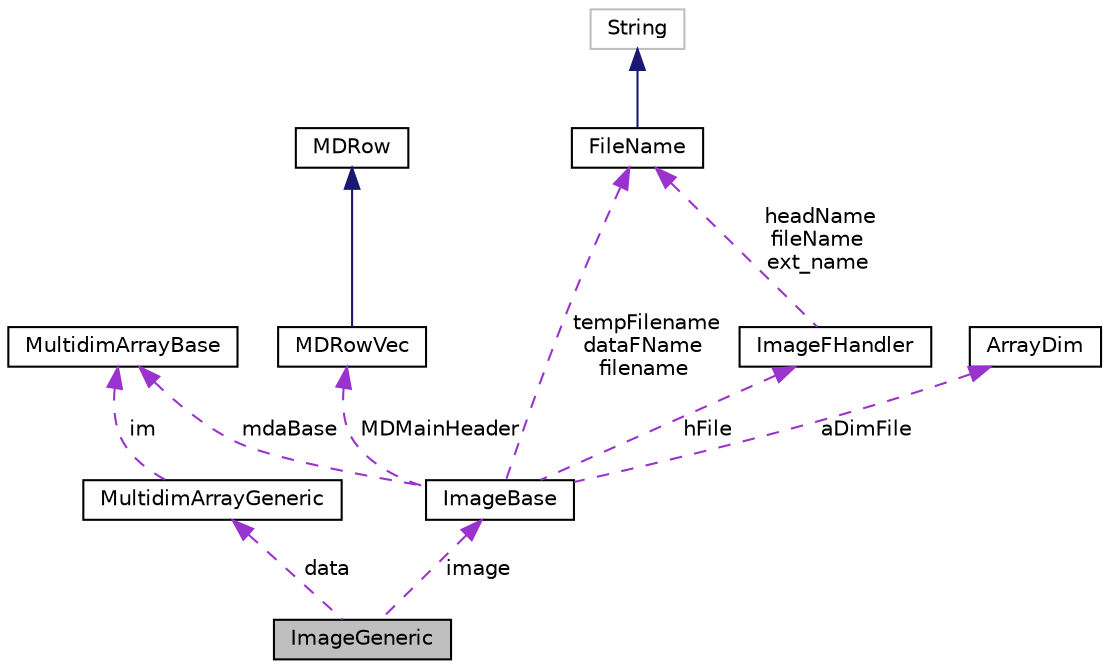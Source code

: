 digraph "ImageGeneric"
{
  edge [fontname="Helvetica",fontsize="10",labelfontname="Helvetica",labelfontsize="10"];
  node [fontname="Helvetica",fontsize="10",shape=record];
  Node1 [label="ImageGeneric",height=0.2,width=0.4,color="black", fillcolor="grey75", style="filled", fontcolor="black"];
  Node2 -> Node1 [dir="back",color="darkorchid3",fontsize="10",style="dashed",label=" image" ,fontname="Helvetica"];
  Node2 [label="ImageBase",height=0.2,width=0.4,color="black", fillcolor="white", style="filled",URL="$classImageBase.html",tooltip="Image base class. "];
  Node3 -> Node2 [dir="back",color="darkorchid3",fontsize="10",style="dashed",label=" mdaBase" ,fontname="Helvetica"];
  Node3 [label="MultidimArrayBase",height=0.2,width=0.4,color="black", fillcolor="white", style="filled",URL="$classMultidimArrayBase.html"];
  Node4 -> Node2 [dir="back",color="darkorchid3",fontsize="10",style="dashed",label=" MDMainHeader" ,fontname="Helvetica"];
  Node4 [label="MDRowVec",height=0.2,width=0.4,color="black", fillcolor="white", style="filled",URL="$classMDRowVec.html"];
  Node5 -> Node4 [dir="back",color="midnightblue",fontsize="10",style="solid",fontname="Helvetica"];
  Node5 [label="MDRow",height=0.2,width=0.4,color="black", fillcolor="white", style="filled",URL="$classMDRow.html"];
  Node6 -> Node2 [dir="back",color="darkorchid3",fontsize="10",style="dashed",label=" hFile" ,fontname="Helvetica"];
  Node6 [label="ImageFHandler",height=0.2,width=0.4,color="black", fillcolor="white", style="filled",URL="$structImageFHandler.html"];
  Node7 -> Node6 [dir="back",color="darkorchid3",fontsize="10",style="dashed",label=" headName\nfileName\next_name" ,fontname="Helvetica"];
  Node7 [label="FileName",height=0.2,width=0.4,color="black", fillcolor="white", style="filled",URL="$classFileName.html"];
  Node8 -> Node7 [dir="back",color="midnightblue",fontsize="10",style="solid",fontname="Helvetica"];
  Node8 [label="String",height=0.2,width=0.4,color="grey75", fillcolor="white", style="filled"];
  Node9 -> Node2 [dir="back",color="darkorchid3",fontsize="10",style="dashed",label=" aDimFile" ,fontname="Helvetica"];
  Node9 [label="ArrayDim",height=0.2,width=0.4,color="black", fillcolor="white", style="filled",URL="$structArrayDim.html"];
  Node7 -> Node2 [dir="back",color="darkorchid3",fontsize="10",style="dashed",label=" tempFilename\ndataFName\nfilename" ,fontname="Helvetica"];
  Node10 -> Node1 [dir="back",color="darkorchid3",fontsize="10",style="dashed",label=" data" ,fontname="Helvetica"];
  Node10 [label="MultidimArrayGeneric",height=0.2,width=0.4,color="black", fillcolor="white", style="filled",URL="$classMultidimArrayGeneric.html"];
  Node3 -> Node10 [dir="back",color="darkorchid3",fontsize="10",style="dashed",label=" im" ,fontname="Helvetica"];
}
